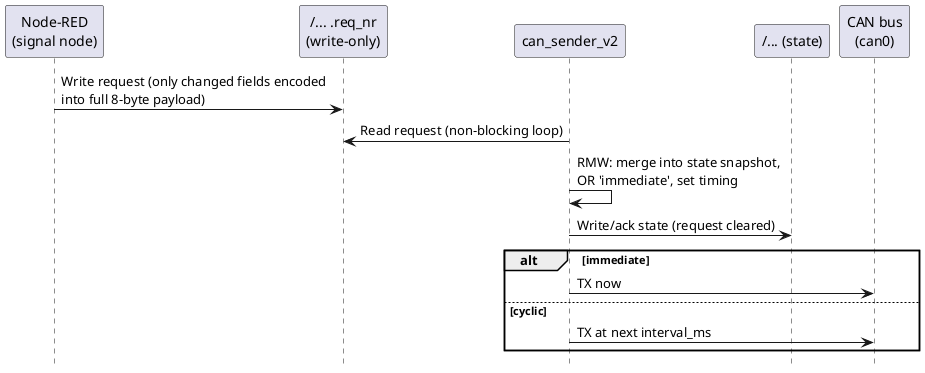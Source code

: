 @startuml
hide footbox
skinparam shadowing false
participant "Node-RED\n(signal node)" as NR
participant "/... .req_nr\n(write-only)" as REQ
participant "can_sender_v2" as SND
participant "/... (state)" as STATE
participant "CAN bus\n(can0)" as CAN

NR -> REQ : Write request (only changed fields encoded\ninto full 8-byte payload)
SND -> REQ : Read request (non-blocking loop)
SND -> SND : RMW: merge into state snapshot,\nOR 'immediate', set timing
SND -> STATE : Write/ack state (request cleared)
alt immediate
  SND -> CAN : TX now
else cyclic
  SND -> CAN : TX at next interval_ms
end
@enduml

